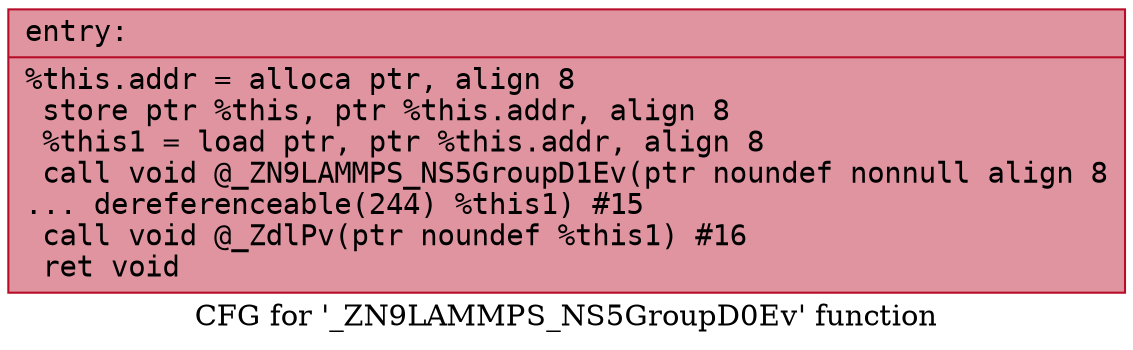 digraph "CFG for '_ZN9LAMMPS_NS5GroupD0Ev' function" {
	label="CFG for '_ZN9LAMMPS_NS5GroupD0Ev' function";

	Node0x55ba3025b0f0 [shape=record,color="#b70d28ff", style=filled, fillcolor="#b70d2870" fontname="Courier",label="{entry:\l|  %this.addr = alloca ptr, align 8\l  store ptr %this, ptr %this.addr, align 8\l  %this1 = load ptr, ptr %this.addr, align 8\l  call void @_ZN9LAMMPS_NS5GroupD1Ev(ptr noundef nonnull align 8\l... dereferenceable(244) %this1) #15\l  call void @_ZdlPv(ptr noundef %this1) #16\l  ret void\l}"];
}
